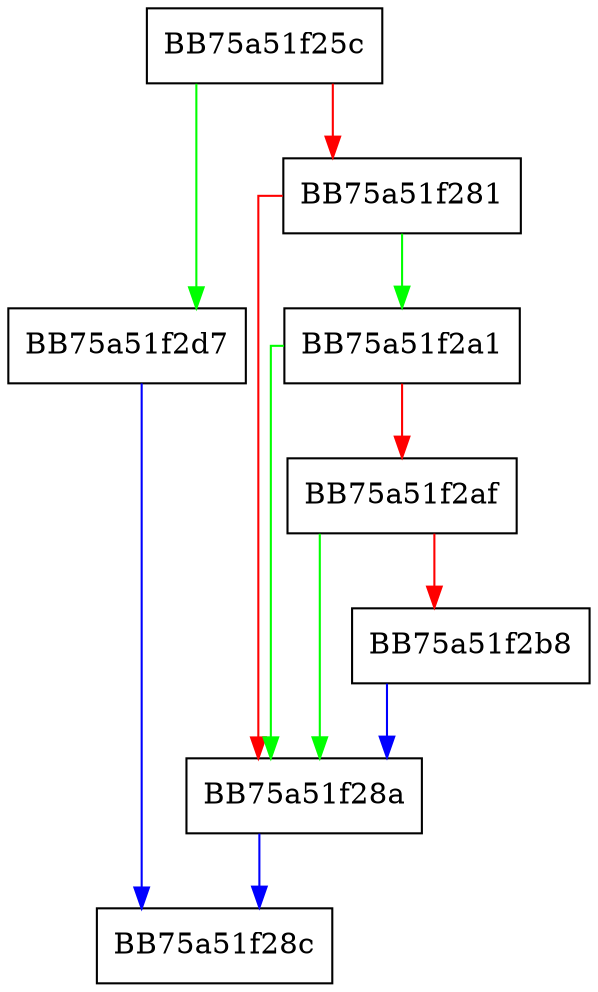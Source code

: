 digraph GetPackSizeAndPos {
  node [shape="box"];
  graph [splines=ortho];
  BB75a51f25c -> BB75a51f2d7 [color="green"];
  BB75a51f25c -> BB75a51f281 [color="red"];
  BB75a51f281 -> BB75a51f2a1 [color="green"];
  BB75a51f281 -> BB75a51f28a [color="red"];
  BB75a51f28a -> BB75a51f28c [color="blue"];
  BB75a51f2a1 -> BB75a51f28a [color="green"];
  BB75a51f2a1 -> BB75a51f2af [color="red"];
  BB75a51f2af -> BB75a51f28a [color="green"];
  BB75a51f2af -> BB75a51f2b8 [color="red"];
  BB75a51f2b8 -> BB75a51f28a [color="blue"];
  BB75a51f2d7 -> BB75a51f28c [color="blue"];
}